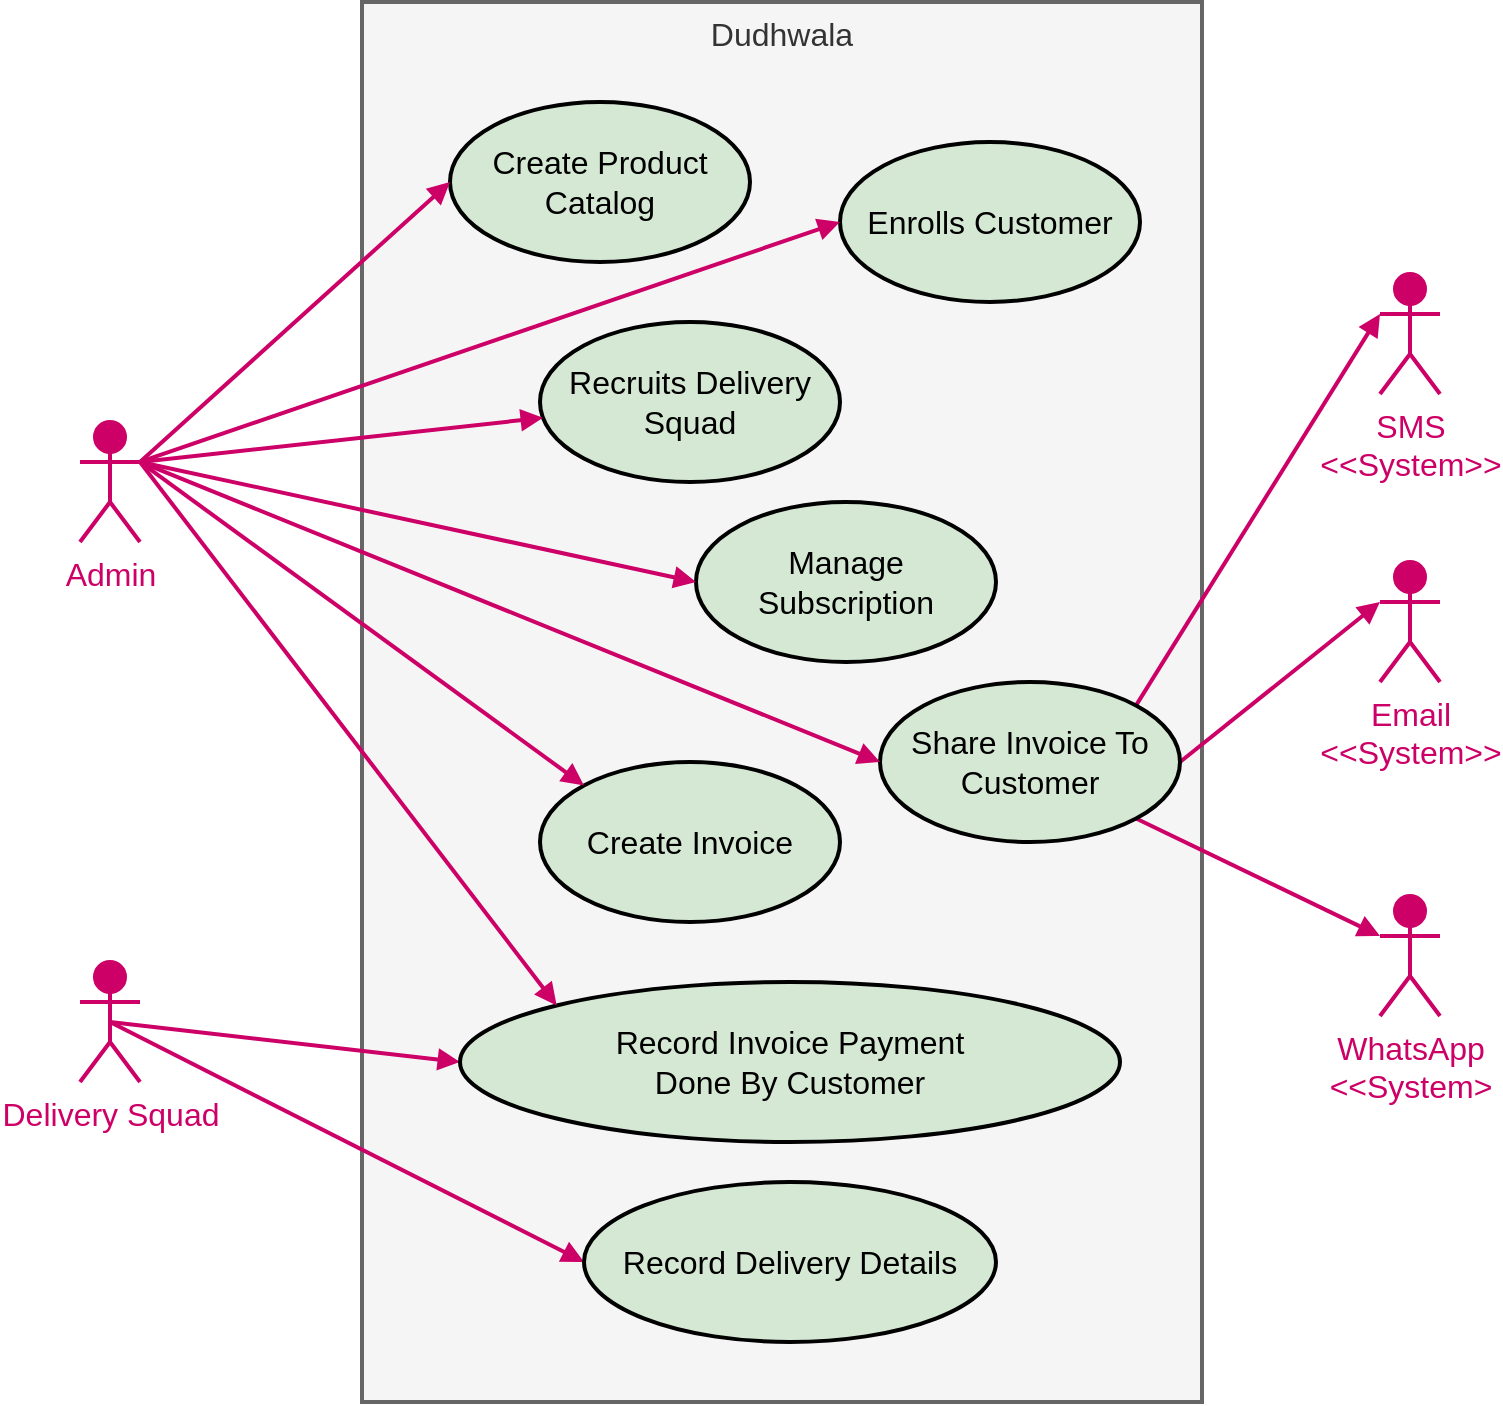 <mxfile>
    <diagram id="R2lEEEUBdFMjLlhIrx00" name="Page-1">
        <mxGraphModel dx="-294" dy="546" grid="1" gridSize="10" guides="1" tooltips="1" connect="1" arrows="1" fold="1" page="1" pageScale="1" pageWidth="850" pageHeight="1100" math="0" shadow="0" extFonts="Permanent Marker^https://fonts.googleapis.com/css?family=Permanent+Marker">
            <root>
                <mxCell id="0"/>
                <mxCell id="1" parent="0"/>
                <mxCell id="2" value="Admin" style="shape=umlActor;verticalLabelPosition=bottom;verticalAlign=top;html=1;outlineConnect=0;shadow=0;fillColor=#CC0066;strokeColor=#CC0066;fontSize=16;fontColor=#CC0066;strokeWidth=2;" parent="1" vertex="1">
                    <mxGeometry x="1120" y="250" width="30" height="60" as="geometry"/>
                </mxCell>
                <mxCell id="6" value="Dudhwala" style="rounded=0;whiteSpace=wrap;html=1;shadow=0;fontSize=16;fillColor=#f5f5f5;strokeColor=#666666;verticalAlign=top;fontColor=#333333;strokeWidth=2;" parent="1" vertex="1">
                    <mxGeometry x="1261" y="40" width="420" height="700" as="geometry"/>
                </mxCell>
                <mxCell id="7" value="Create Product Catalog" style="ellipse;whiteSpace=wrap;html=1;shadow=0;fontSize=16;fillColor=#d5e8d4;strokeColor=#000000;strokeWidth=2;" parent="1" vertex="1">
                    <mxGeometry x="1305" y="90" width="150" height="80" as="geometry"/>
                </mxCell>
                <mxCell id="10" style="edgeStyle=none;html=1;exitX=1;exitY=0.333;exitDx=0;exitDy=0;exitPerimeter=0;fontSize=16;entryX=0;entryY=0.5;entryDx=0;entryDy=0;strokeColor=#CC0066;endArrow=block;endFill=1;strokeWidth=2;" parent="1" source="2" target="7" edge="1">
                    <mxGeometry relative="1" as="geometry"/>
                </mxCell>
                <mxCell id="11" value="Enrolls Customer" style="ellipse;whiteSpace=wrap;html=1;shadow=0;fontSize=16;fillColor=#d5e8d4;strokeColor=#000000;strokeWidth=2;" parent="1" vertex="1">
                    <mxGeometry x="1500" y="110" width="150" height="80" as="geometry"/>
                </mxCell>
                <mxCell id="12" value="Recruits Delivery Squad" style="ellipse;whiteSpace=wrap;html=1;shadow=0;fontSize=16;fillColor=#d5e8d4;strokeColor=#000000;strokeWidth=2;" parent="1" vertex="1">
                    <mxGeometry x="1350" y="200" width="150" height="80" as="geometry"/>
                </mxCell>
                <mxCell id="13" value="Create Invoice" style="ellipse;whiteSpace=wrap;html=1;shadow=0;fontSize=16;fillColor=#d5e8d4;strokeColor=#000000;strokeWidth=2;" parent="1" vertex="1">
                    <mxGeometry x="1350" y="420" width="150" height="80" as="geometry"/>
                </mxCell>
                <mxCell id="19" style="edgeStyle=none;html=1;entryX=0;entryY=0.5;entryDx=0;entryDy=0;fontSize=16;fillColor=#f8cecc;strokeColor=#CC0066;endArrow=block;endFill=1;strokeWidth=2;exitX=1;exitY=0.333;exitDx=0;exitDy=0;exitPerimeter=0;" parent="1" source="2" target="11" edge="1">
                    <mxGeometry relative="1" as="geometry">
                        <mxPoint x="1160" y="270" as="sourcePoint"/>
                    </mxGeometry>
                </mxCell>
                <mxCell id="21" style="edgeStyle=none;html=1;exitX=1;exitY=0.333;exitDx=0;exitDy=0;exitPerimeter=0;fontSize=16;strokeColor=#CC0066;endArrow=block;endFill=1;strokeWidth=2;" parent="1" source="2" target="12" edge="1">
                    <mxGeometry relative="1" as="geometry"/>
                </mxCell>
                <mxCell id="23" style="edgeStyle=none;html=1;exitX=1;exitY=0.333;exitDx=0;exitDy=0;exitPerimeter=0;entryX=0;entryY=0;entryDx=0;entryDy=0;fontSize=16;strokeColor=#CC0066;endArrow=block;endFill=1;strokeWidth=2;" parent="1" source="2" target="13" edge="1">
                    <mxGeometry relative="1" as="geometry"/>
                </mxCell>
                <mxCell id="26" style="edgeStyle=none;html=1;exitX=0.5;exitY=0.5;exitDx=0;exitDy=0;exitPerimeter=0;fontSize=16;entryX=0;entryY=0.5;entryDx=0;entryDy=0;strokeColor=#CC0066;endArrow=block;endFill=1;strokeWidth=2;" parent="1" source="24" target="25" edge="1">
                    <mxGeometry relative="1" as="geometry"/>
                </mxCell>
                <mxCell id="31" style="edgeStyle=none;html=1;exitX=0.5;exitY=0.5;exitDx=0;exitDy=0;exitPerimeter=0;entryX=0;entryY=0.5;entryDx=0;entryDy=0;fontSize=16;strokeColor=#CC0066;endArrow=block;endFill=1;strokeWidth=2;" parent="1" source="24" target="28" edge="1">
                    <mxGeometry relative="1" as="geometry"/>
                </mxCell>
                <mxCell id="24" value="Delivery Squad" style="shape=umlActor;verticalLabelPosition=bottom;verticalAlign=top;html=1;outlineConnect=0;shadow=0;fillColor=#CC0066;strokeColor=#CC0066;fontSize=16;fontColor=#CC0066;strokeWidth=2;" parent="1" vertex="1">
                    <mxGeometry x="1120" y="520" width="30" height="60" as="geometry"/>
                </mxCell>
                <mxCell id="25" value="Record Delivery Details" style="ellipse;whiteSpace=wrap;html=1;shadow=0;fontSize=16;fillColor=#d5e8d4;strokeColor=#000000;strokeWidth=2;" parent="1" vertex="1">
                    <mxGeometry x="1372" y="630" width="206" height="80" as="geometry"/>
                </mxCell>
                <mxCell id="28" value="Record Invoice Payment &lt;br&gt;Done By Customer" style="ellipse;whiteSpace=wrap;html=1;shadow=0;fontSize=16;fillColor=#d5e8d4;strokeColor=#000000;strokeWidth=2;" parent="1" vertex="1">
                    <mxGeometry x="1310" y="530" width="330" height="80" as="geometry"/>
                </mxCell>
                <mxCell id="30" style="edgeStyle=none;html=1;exitX=1;exitY=0.333;exitDx=0;exitDy=0;exitPerimeter=0;entryX=0;entryY=0;entryDx=0;entryDy=0;fontSize=16;strokeColor=#CC0066;endArrow=block;endFill=1;strokeWidth=2;" parent="1" source="2" target="28" edge="1">
                    <mxGeometry relative="1" as="geometry"/>
                </mxCell>
                <mxCell id="43" style="edgeStyle=none;html=1;exitX=1;exitY=0;exitDx=0;exitDy=0;entryX=0;entryY=0.333;entryDx=0;entryDy=0;entryPerimeter=0;fontSize=16;strokeColor=#CC0066;endArrow=block;endFill=1;strokeWidth=2;" parent="1" source="32" target="34" edge="1">
                    <mxGeometry relative="1" as="geometry"/>
                </mxCell>
                <mxCell id="45" style="edgeStyle=none;html=1;exitX=1;exitY=0.5;exitDx=0;exitDy=0;fontSize=16;strokeColor=#CC0066;endArrow=block;endFill=1;strokeWidth=2;entryX=0;entryY=0.333;entryDx=0;entryDy=0;entryPerimeter=0;" parent="1" source="32" target="36" edge="1">
                    <mxGeometry relative="1" as="geometry"/>
                </mxCell>
                <mxCell id="46" style="edgeStyle=none;html=1;exitX=1;exitY=1;exitDx=0;exitDy=0;entryX=0;entryY=0.333;entryDx=0;entryDy=0;entryPerimeter=0;fontSize=16;strokeColor=#CC0066;endArrow=block;endFill=1;strokeWidth=2;" parent="1" source="32" target="35" edge="1">
                    <mxGeometry relative="1" as="geometry"/>
                </mxCell>
                <mxCell id="32" value="Share Invoice To Customer" style="ellipse;whiteSpace=wrap;html=1;shadow=0;fontSize=16;fillColor=#d5e8d4;strokeColor=#000000;strokeWidth=2;" parent="1" vertex="1">
                    <mxGeometry x="1520" y="380" width="150" height="80" as="geometry"/>
                </mxCell>
                <mxCell id="33" style="edgeStyle=none;html=1;exitX=1;exitY=0.333;exitDx=0;exitDy=0;exitPerimeter=0;entryX=0;entryY=0.5;entryDx=0;entryDy=0;fontSize=16;strokeColor=#CC0066;endArrow=block;endFill=1;strokeWidth=2;" parent="1" source="2" target="32" edge="1">
                    <mxGeometry relative="1" as="geometry"/>
                </mxCell>
                <mxCell id="34" value="SMS&lt;br&gt;&amp;lt;&amp;lt;System&amp;gt;&amp;gt;" style="shape=umlActor;verticalLabelPosition=bottom;verticalAlign=top;html=1;outlineConnect=0;shadow=0;fillColor=#CC0066;strokeColor=#CC0066;fontSize=16;fontColor=#CC0066;strokeWidth=2;" parent="1" vertex="1">
                    <mxGeometry x="1770" y="176" width="30" height="60" as="geometry"/>
                </mxCell>
                <mxCell id="35" value="WhatsApp&lt;br&gt;&amp;lt;&amp;lt;System&amp;gt;" style="shape=umlActor;verticalLabelPosition=bottom;verticalAlign=top;html=1;outlineConnect=0;shadow=0;fillColor=#CC0066;strokeColor=#CC0066;fontSize=16;fontColor=#CC0066;strokeWidth=2;" parent="1" vertex="1">
                    <mxGeometry x="1770" y="487" width="30" height="60" as="geometry"/>
                </mxCell>
                <mxCell id="36" value="Email&lt;br&gt;&amp;lt;&amp;lt;System&amp;gt;&amp;gt;" style="shape=umlActor;verticalLabelPosition=bottom;verticalAlign=top;html=1;outlineConnect=0;shadow=0;fillColor=#CC0066;strokeColor=#CC0066;fontSize=16;fontColor=#CC0066;strokeWidth=2;" parent="1" vertex="1">
                    <mxGeometry x="1770" y="320" width="30" height="60" as="geometry"/>
                </mxCell>
                <mxCell id="47" value="Manage Subscription" style="ellipse;whiteSpace=wrap;html=1;shadow=0;fontSize=16;fillColor=#d5e8d4;strokeColor=#000000;strokeWidth=2;" parent="1" vertex="1">
                    <mxGeometry x="1428" y="290" width="150" height="80" as="geometry"/>
                </mxCell>
                <mxCell id="48" style="edgeStyle=none;html=1;exitX=1;exitY=0.333;exitDx=0;exitDy=0;exitPerimeter=0;fontSize=16;strokeColor=#CC0066;endArrow=block;endFill=1;strokeWidth=2;entryX=0;entryY=0.5;entryDx=0;entryDy=0;" parent="1" source="2" target="47" edge="1">
                    <mxGeometry relative="1" as="geometry">
                        <mxPoint x="1160" y="280" as="sourcePoint"/>
                        <mxPoint x="1361.521" y="258.016" as="targetPoint"/>
                    </mxGeometry>
                </mxCell>
            </root>
        </mxGraphModel>
    </diagram>
</mxfile>